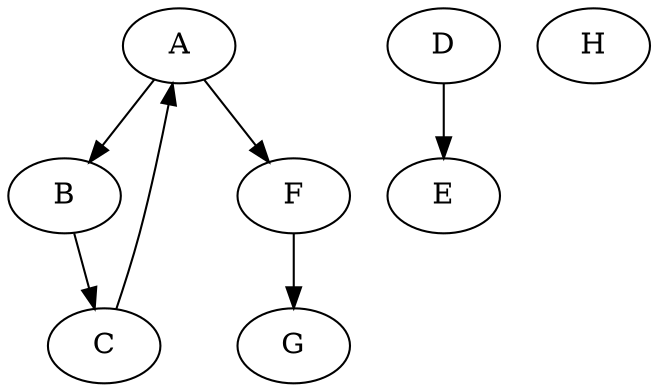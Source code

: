 digraph G {
  A;
  B;
  C;
  D;
  E;
  F;
  G;
  H;
  A -> B;
  B -> C;
  C -> A;
  D -> E;
  A -> F;
  F -> G;
}